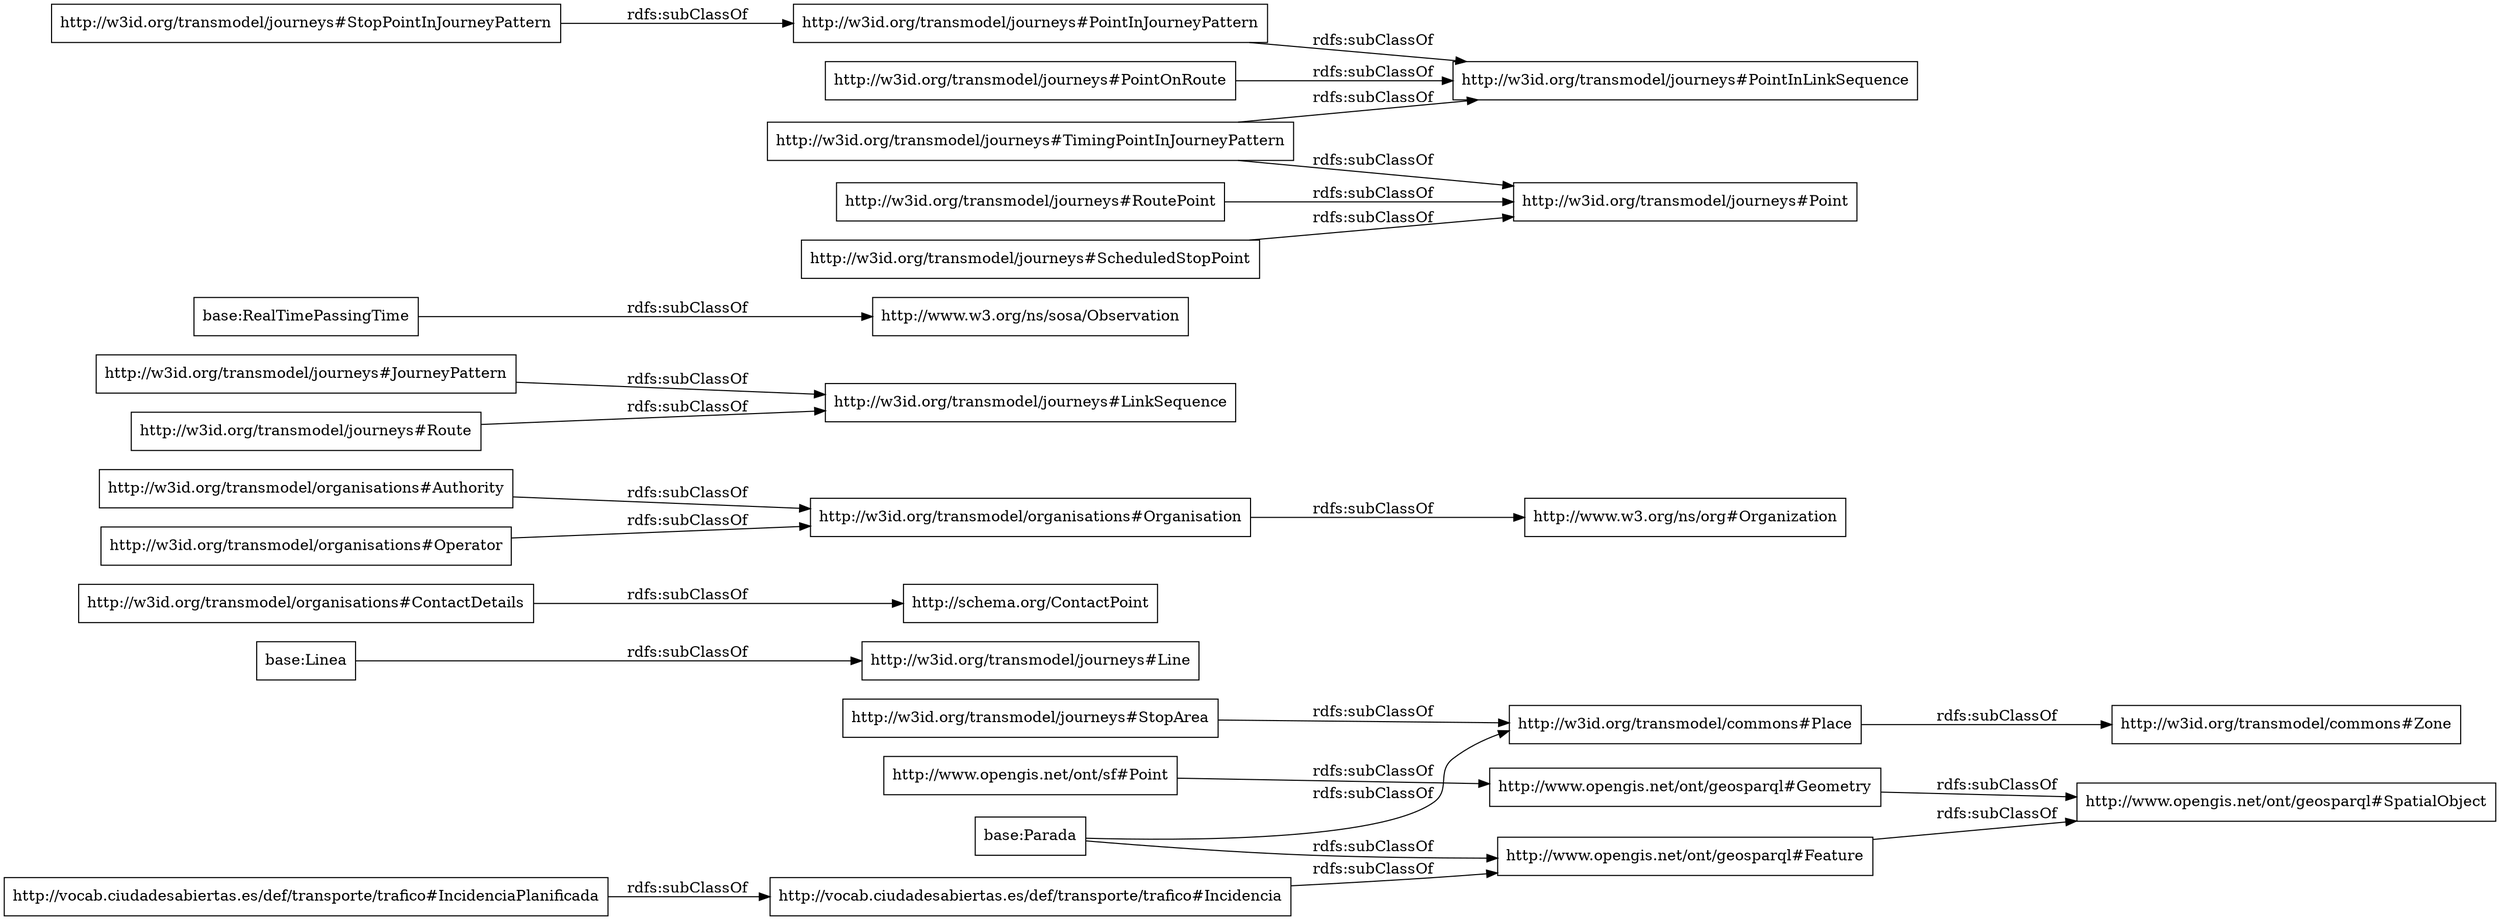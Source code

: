 digraph ar2dtool_diagram { 
rankdir=LR;
size="1000"
node [shape = rectangle, color="black"]; "http://w3id.org/transmodel/journeys#StopArea" "http://w3id.org/transmodel/commons#Place" "http://w3id.org/transmodel/journeys#Line" "base:Linea" "http://w3id.org/transmodel/organisations#ContactDetails" "http://w3id.org/transmodel/organisations#Organisation" "http://schema.org/ContactPoint" "http://w3id.org/transmodel/journeys#JourneyPattern" "http://w3id.org/transmodel/journeys#Route" "http://www.opengis.net/ont/geosparql#Geometry" "http://www.w3.org/ns/org#Organization" "base:RealTimePassingTime" "http://www.opengis.net/ont/sf#Point" "http://www.w3.org/ns/sosa/Observation" "http://www.opengis.net/ont/geosparql#SpatialObject" "http://w3id.org/transmodel/commons#Zone" "http://w3id.org/transmodel/journeys#StopPointInJourneyPattern" "http://w3id.org/transmodel/journeys#TimingPointInJourneyPattern" "http://w3id.org/transmodel/journeys#PointInJourneyPattern" "http://vocab.ciudadesabiertas.es/def/transporte/trafico#IncidenciaPlanificada" "http://w3id.org/transmodel/organisations#Authority" "http://w3id.org/transmodel/journeys#PointOnRoute" "http://vocab.ciudadesabiertas.es/def/transporte/trafico#Incidencia" "base:Parada" "http://www.opengis.net/ont/geosparql#Feature" "http://w3id.org/transmodel/journeys#RoutePoint" "http://w3id.org/transmodel/journeys#PointInLinkSequence" "http://w3id.org/transmodel/journeys#Point" "http://w3id.org/transmodel/journeys#LinkSequence" "http://w3id.org/transmodel/journeys#ScheduledStopPoint" "http://w3id.org/transmodel/organisations#Operator" ; /*classes style*/
	"http://w3id.org/transmodel/journeys#Route" -> "http://w3id.org/transmodel/journeys#LinkSequence" [ label = "rdfs:subClassOf" ];
	"http://w3id.org/transmodel/journeys#StopPointInJourneyPattern" -> "http://w3id.org/transmodel/journeys#PointInJourneyPattern" [ label = "rdfs:subClassOf" ];
	"http://w3id.org/transmodel/organisations#Operator" -> "http://w3id.org/transmodel/organisations#Organisation" [ label = "rdfs:subClassOf" ];
	"http://w3id.org/transmodel/journeys#TimingPointInJourneyPattern" -> "http://w3id.org/transmodel/journeys#PointInLinkSequence" [ label = "rdfs:subClassOf" ];
	"http://w3id.org/transmodel/journeys#TimingPointInJourneyPattern" -> "http://w3id.org/transmodel/journeys#Point" [ label = "rdfs:subClassOf" ];
	"base:Linea" -> "http://w3id.org/transmodel/journeys#Line" [ label = "rdfs:subClassOf" ];
	"http://vocab.ciudadesabiertas.es/def/transporte/trafico#IncidenciaPlanificada" -> "http://vocab.ciudadesabiertas.es/def/transporte/trafico#Incidencia" [ label = "rdfs:subClassOf" ];
	"http://w3id.org/transmodel/commons#Place" -> "http://w3id.org/transmodel/commons#Zone" [ label = "rdfs:subClassOf" ];
	"http://w3id.org/transmodel/organisations#Organisation" -> "http://www.w3.org/ns/org#Organization" [ label = "rdfs:subClassOf" ];
	"http://w3id.org/transmodel/journeys#RoutePoint" -> "http://w3id.org/transmodel/journeys#Point" [ label = "rdfs:subClassOf" ];
	"base:Parada" -> "http://www.opengis.net/ont/geosparql#Feature" [ label = "rdfs:subClassOf" ];
	"base:Parada" -> "http://w3id.org/transmodel/commons#Place" [ label = "rdfs:subClassOf" ];
	"http://w3id.org/transmodel/journeys#ScheduledStopPoint" -> "http://w3id.org/transmodel/journeys#Point" [ label = "rdfs:subClassOf" ];
	"http://w3id.org/transmodel/journeys#PointInJourneyPattern" -> "http://w3id.org/transmodel/journeys#PointInLinkSequence" [ label = "rdfs:subClassOf" ];
	"http://www.opengis.net/ont/geosparql#Feature" -> "http://www.opengis.net/ont/geosparql#SpatialObject" [ label = "rdfs:subClassOf" ];
	"http://w3id.org/transmodel/journeys#PointOnRoute" -> "http://w3id.org/transmodel/journeys#PointInLinkSequence" [ label = "rdfs:subClassOf" ];
	"http://w3id.org/transmodel/journeys#JourneyPattern" -> "http://w3id.org/transmodel/journeys#LinkSequence" [ label = "rdfs:subClassOf" ];
	"http://w3id.org/transmodel/journeys#StopArea" -> "http://w3id.org/transmodel/commons#Place" [ label = "rdfs:subClassOf" ];
	"http://w3id.org/transmodel/organisations#Authority" -> "http://w3id.org/transmodel/organisations#Organisation" [ label = "rdfs:subClassOf" ];
	"http://www.opengis.net/ont/sf#Point" -> "http://www.opengis.net/ont/geosparql#Geometry" [ label = "rdfs:subClassOf" ];
	"base:RealTimePassingTime" -> "http://www.w3.org/ns/sosa/Observation" [ label = "rdfs:subClassOf" ];
	"http://vocab.ciudadesabiertas.es/def/transporte/trafico#Incidencia" -> "http://www.opengis.net/ont/geosparql#Feature" [ label = "rdfs:subClassOf" ];
	"http://www.opengis.net/ont/geosparql#Geometry" -> "http://www.opengis.net/ont/geosparql#SpatialObject" [ label = "rdfs:subClassOf" ];
	"http://w3id.org/transmodel/organisations#ContactDetails" -> "http://schema.org/ContactPoint" [ label = "rdfs:subClassOf" ];

}
